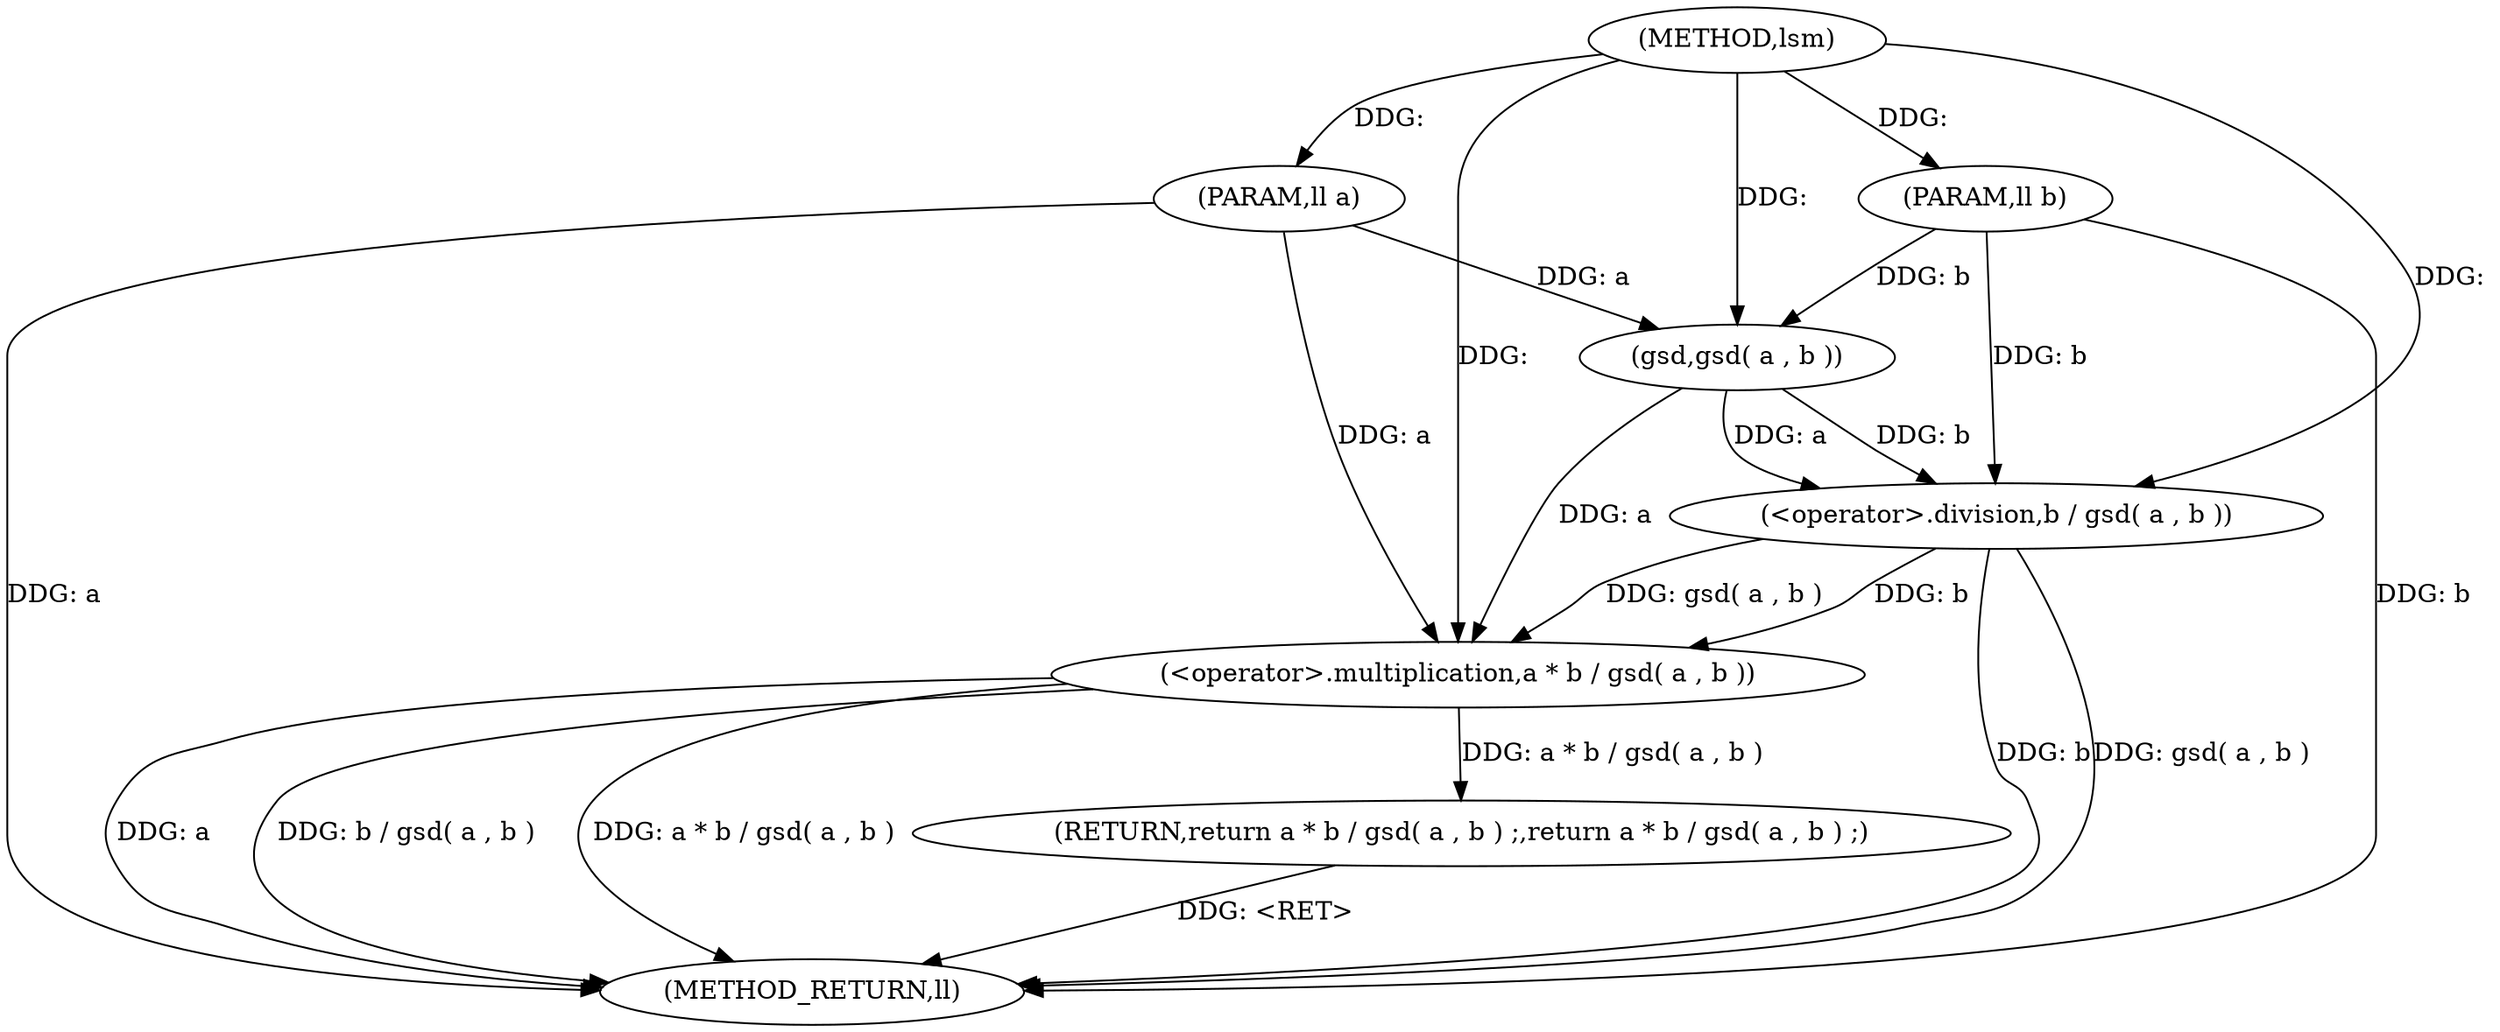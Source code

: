 digraph "lsm" {  
"1000208" [label = "(METHOD,lsm)" ]
"1000220" [label = "(METHOD_RETURN,ll)" ]
"1000209" [label = "(PARAM,ll a)" ]
"1000210" [label = "(PARAM,ll b)" ]
"1000212" [label = "(RETURN,return a * b / gsd( a , b ) ;,return a * b / gsd( a , b ) ;)" ]
"1000213" [label = "(<operator>.multiplication,a * b / gsd( a , b ))" ]
"1000215" [label = "(<operator>.division,b / gsd( a , b ))" ]
"1000217" [label = "(gsd,gsd( a , b ))" ]
  "1000209" -> "1000220"  [ label = "DDG: a"] 
  "1000210" -> "1000220"  [ label = "DDG: b"] 
  "1000213" -> "1000220"  [ label = "DDG: a"] 
  "1000215" -> "1000220"  [ label = "DDG: b"] 
  "1000215" -> "1000220"  [ label = "DDG: gsd( a , b )"] 
  "1000213" -> "1000220"  [ label = "DDG: b / gsd( a , b )"] 
  "1000213" -> "1000220"  [ label = "DDG: a * b / gsd( a , b )"] 
  "1000212" -> "1000220"  [ label = "DDG: <RET>"] 
  "1000208" -> "1000209"  [ label = "DDG: "] 
  "1000208" -> "1000210"  [ label = "DDG: "] 
  "1000213" -> "1000212"  [ label = "DDG: a * b / gsd( a , b )"] 
  "1000217" -> "1000213"  [ label = "DDG: a"] 
  "1000209" -> "1000213"  [ label = "DDG: a"] 
  "1000208" -> "1000213"  [ label = "DDG: "] 
  "1000215" -> "1000213"  [ label = "DDG: b"] 
  "1000215" -> "1000213"  [ label = "DDG: gsd( a , b )"] 
  "1000217" -> "1000215"  [ label = "DDG: b"] 
  "1000210" -> "1000215"  [ label = "DDG: b"] 
  "1000208" -> "1000215"  [ label = "DDG: "] 
  "1000217" -> "1000215"  [ label = "DDG: a"] 
  "1000209" -> "1000217"  [ label = "DDG: a"] 
  "1000208" -> "1000217"  [ label = "DDG: "] 
  "1000210" -> "1000217"  [ label = "DDG: b"] 
}
